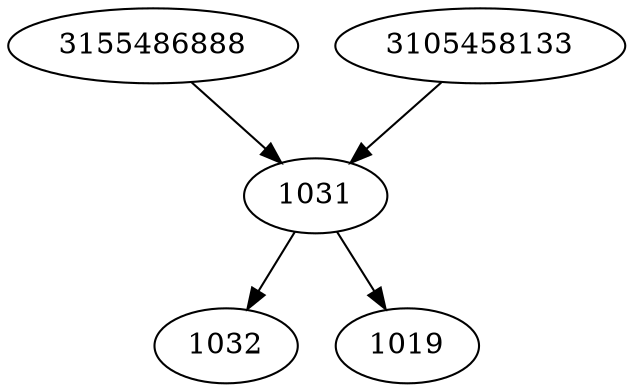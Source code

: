 strict digraph  {
1031;
3155486888;
1032;
3105458133;
1019;
1031 -> 1019;
1031 -> 1032;
3155486888 -> 1031;
3105458133 -> 1031;
}
